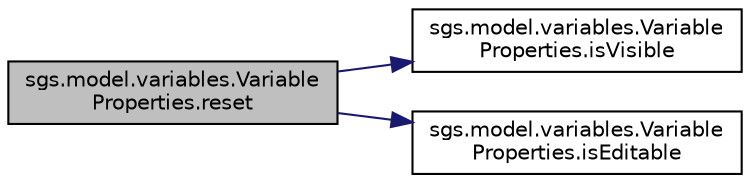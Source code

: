 digraph "sgs.model.variables.VariableProperties.reset"
{
  edge [fontname="Helvetica",fontsize="10",labelfontname="Helvetica",labelfontsize="10"];
  node [fontname="Helvetica",fontsize="10",shape=record];
  rankdir="LR";
  Node1 [label="sgs.model.variables.Variable\lProperties.reset",height=0.2,width=0.4,color="black", fillcolor="grey75", style="filled" fontcolor="black"];
  Node1 -> Node2 [color="midnightblue",fontsize="10",style="solid"];
  Node2 [label="sgs.model.variables.Variable\lProperties.isVisible",height=0.2,width=0.4,color="black", fillcolor="white", style="filled",URL="$classsgs_1_1model_1_1variables_1_1_variable_properties.html#ad6a5fe2e57ca581d5266006ac27974a7"];
  Node1 -> Node3 [color="midnightblue",fontsize="10",style="solid"];
  Node3 [label="sgs.model.variables.Variable\lProperties.isEditable",height=0.2,width=0.4,color="black", fillcolor="white", style="filled",URL="$classsgs_1_1model_1_1variables_1_1_variable_properties.html#a0279b63e90ff62dd6e8b2225dedf534e"];
}
